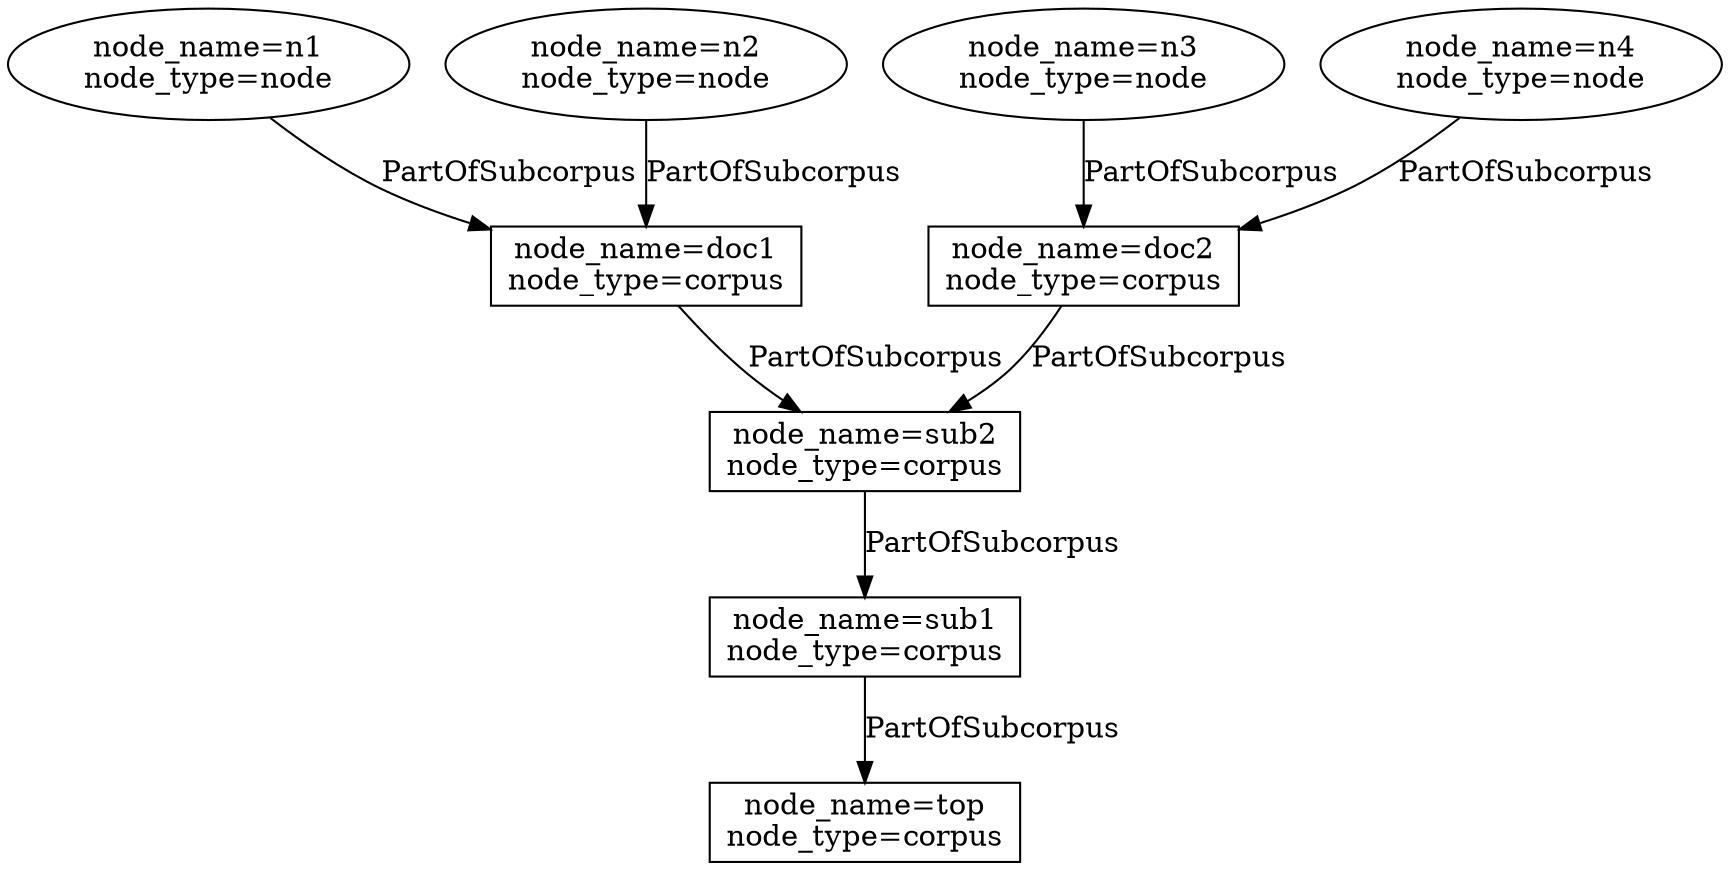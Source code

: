 digraph CorpusGraph {
  margin=0;
  graph [dpi = 400];
  {
    node[shape=box];
    top[label="node_name=top\nnode_type=corpus"];
    s1[label="node_name=sub1\nnode_type=corpus"];
    s2[label="node_name=sub2\nnode_type=corpus"]; 
    d1[label="node_name=doc1\nnode_type=corpus"];
    d2[label="node_name=doc2\nnode_type=corpus"];
  }
  {


    n1[label="node_name=n1\nnode_type=node"];
    n2[label="node_name=n2\nnode_type=node"];
    n3[label="node_name=n3\nnode_type=node"];
    n4[label="node_name=n4\nnode_type=node"];
  }

  {
    edge[label="PartOfSubcorpus"];
    s1 -> top;
    s2 -> s1;
    d1 -> s2;
    d2 -> s2;

    n1 -> d1;
    n2 -> d1;

    n3 -> d2;
    n4 -> d2;
    
  }
}
